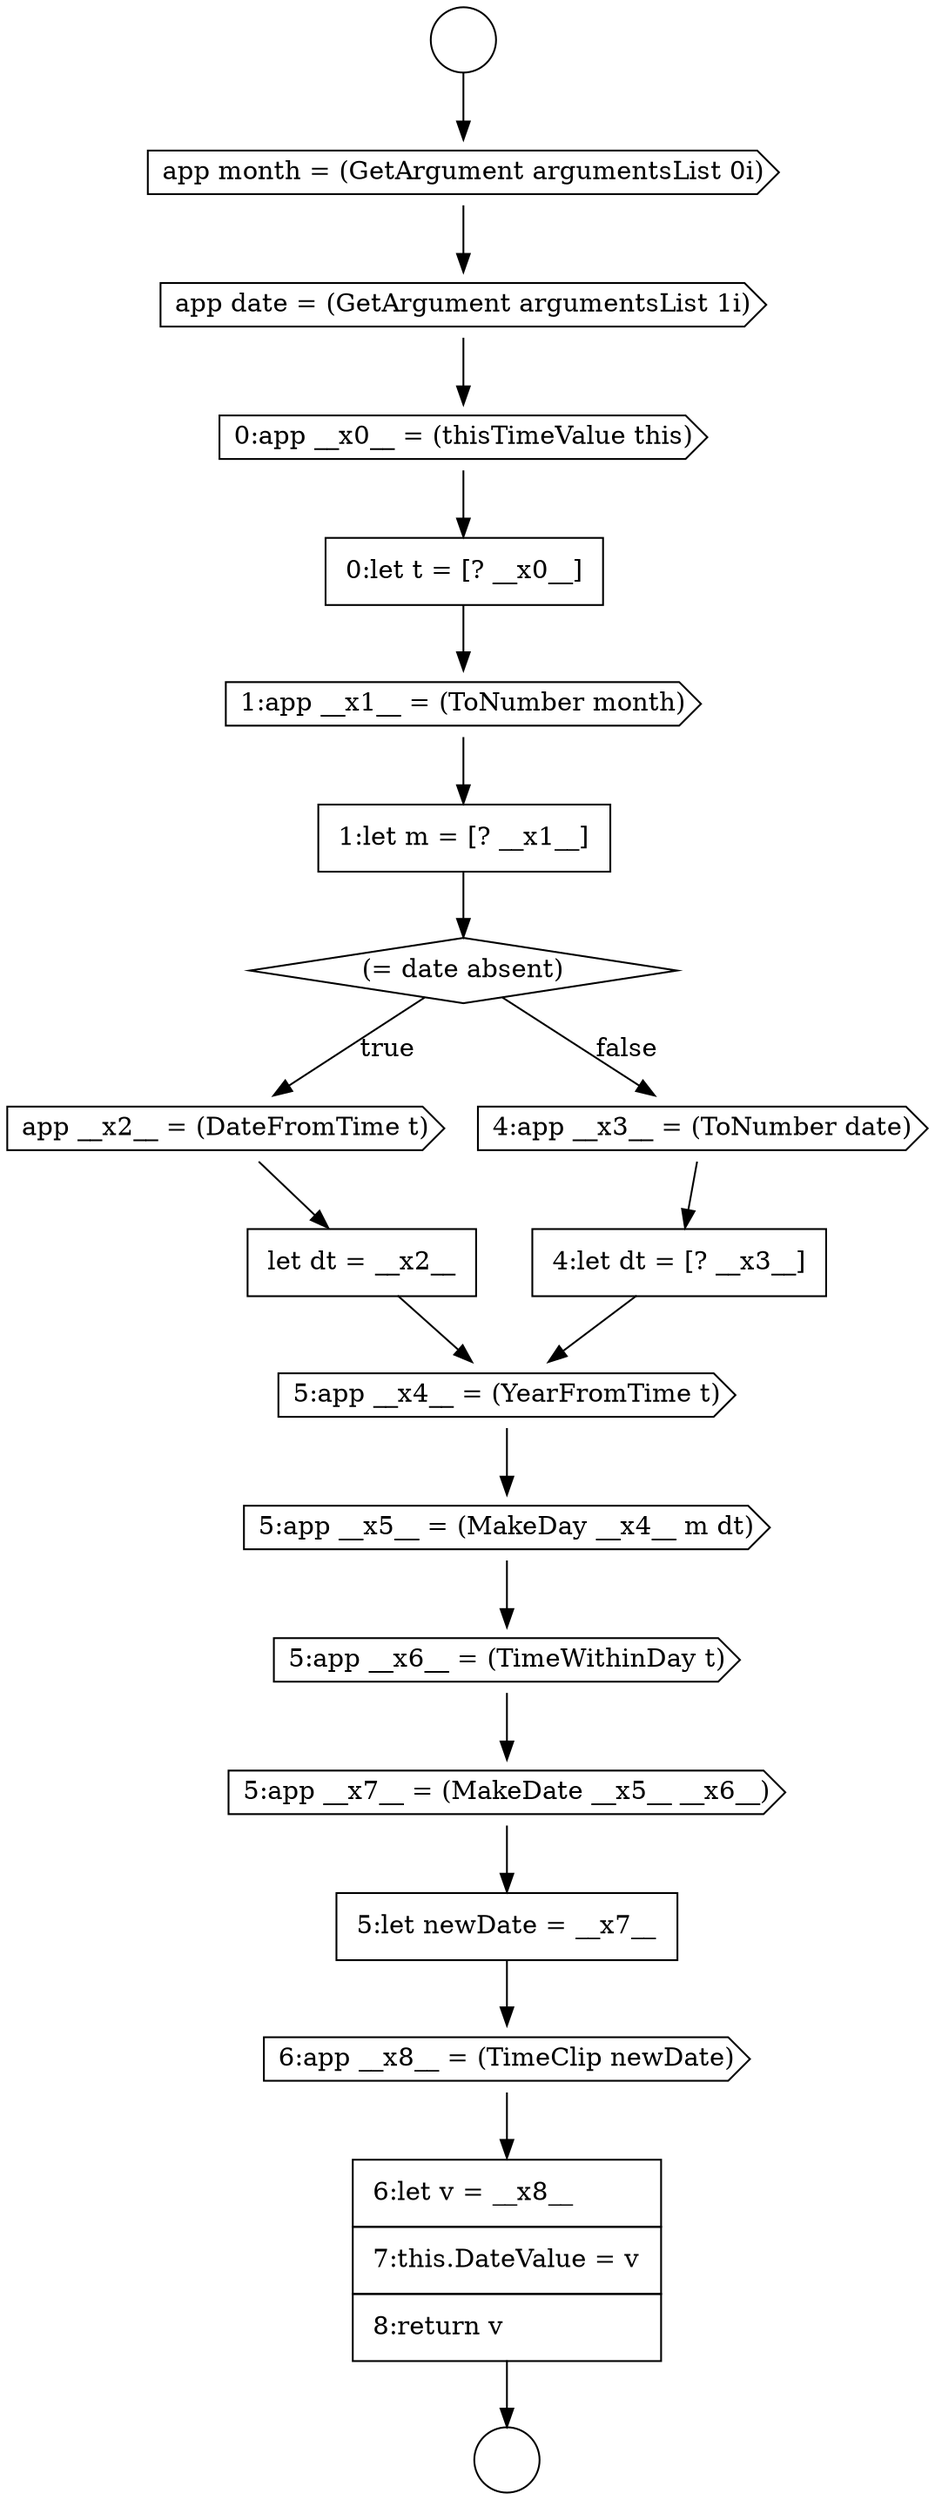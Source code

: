 digraph {
  node11688 [shape=cds, label=<<font color="black">5:app __x4__ = (YearFromTime t)</font>> color="black" fillcolor="white" style=filled]
  node11684 [shape=cds, label=<<font color="black">app __x2__ = (DateFromTime t)</font>> color="black" fillcolor="white" style=filled]
  node11683 [shape=diamond, label=<<font color="black">(= date absent)</font>> color="black" fillcolor="white" style=filled]
  node11682 [shape=none, margin=0, label=<<font color="black">
    <table border="0" cellborder="1" cellspacing="0" cellpadding="10">
      <tr><td align="left">1:let m = [? __x1__]</td></tr>
    </table>
  </font>> color="black" fillcolor="white" style=filled]
  node11678 [shape=cds, label=<<font color="black">app date = (GetArgument argumentsList 1i)</font>> color="black" fillcolor="white" style=filled]
  node11686 [shape=cds, label=<<font color="black">4:app __x3__ = (ToNumber date)</font>> color="black" fillcolor="white" style=filled]
  node11694 [shape=none, margin=0, label=<<font color="black">
    <table border="0" cellborder="1" cellspacing="0" cellpadding="10">
      <tr><td align="left">6:let v = __x8__</td></tr>
      <tr><td align="left">7:this.DateValue = v</td></tr>
      <tr><td align="left">8:return v</td></tr>
    </table>
  </font>> color="black" fillcolor="white" style=filled]
  node11681 [shape=cds, label=<<font color="black">1:app __x1__ = (ToNumber month)</font>> color="black" fillcolor="white" style=filled]
  node11685 [shape=none, margin=0, label=<<font color="black">
    <table border="0" cellborder="1" cellspacing="0" cellpadding="10">
      <tr><td align="left">let dt = __x2__</td></tr>
    </table>
  </font>> color="black" fillcolor="white" style=filled]
  node11675 [shape=circle label=" " color="black" fillcolor="white" style=filled]
  node11676 [shape=circle label=" " color="black" fillcolor="white" style=filled]
  node11691 [shape=cds, label=<<font color="black">5:app __x7__ = (MakeDate __x5__ __x6__)</font>> color="black" fillcolor="white" style=filled]
  node11677 [shape=cds, label=<<font color="black">app month = (GetArgument argumentsList 0i)</font>> color="black" fillcolor="white" style=filled]
  node11687 [shape=none, margin=0, label=<<font color="black">
    <table border="0" cellborder="1" cellspacing="0" cellpadding="10">
      <tr><td align="left">4:let dt = [? __x3__]</td></tr>
    </table>
  </font>> color="black" fillcolor="white" style=filled]
  node11692 [shape=none, margin=0, label=<<font color="black">
    <table border="0" cellborder="1" cellspacing="0" cellpadding="10">
      <tr><td align="left">5:let newDate = __x7__</td></tr>
    </table>
  </font>> color="black" fillcolor="white" style=filled]
  node11693 [shape=cds, label=<<font color="black">6:app __x8__ = (TimeClip newDate)</font>> color="black" fillcolor="white" style=filled]
  node11689 [shape=cds, label=<<font color="black">5:app __x5__ = (MakeDay __x4__ m dt)</font>> color="black" fillcolor="white" style=filled]
  node11679 [shape=cds, label=<<font color="black">0:app __x0__ = (thisTimeValue this)</font>> color="black" fillcolor="white" style=filled]
  node11690 [shape=cds, label=<<font color="black">5:app __x6__ = (TimeWithinDay t)</font>> color="black" fillcolor="white" style=filled]
  node11680 [shape=none, margin=0, label=<<font color="black">
    <table border="0" cellborder="1" cellspacing="0" cellpadding="10">
      <tr><td align="left">0:let t = [? __x0__]</td></tr>
    </table>
  </font>> color="black" fillcolor="white" style=filled]
  node11682 -> node11683 [ color="black"]
  node11694 -> node11676 [ color="black"]
  node11689 -> node11690 [ color="black"]
  node11683 -> node11684 [label=<<font color="black">true</font>> color="black"]
  node11683 -> node11686 [label=<<font color="black">false</font>> color="black"]
  node11687 -> node11688 [ color="black"]
  node11691 -> node11692 [ color="black"]
  node11675 -> node11677 [ color="black"]
  node11678 -> node11679 [ color="black"]
  node11688 -> node11689 [ color="black"]
  node11680 -> node11681 [ color="black"]
  node11679 -> node11680 [ color="black"]
  node11684 -> node11685 [ color="black"]
  node11690 -> node11691 [ color="black"]
  node11693 -> node11694 [ color="black"]
  node11685 -> node11688 [ color="black"]
  node11686 -> node11687 [ color="black"]
  node11677 -> node11678 [ color="black"]
  node11692 -> node11693 [ color="black"]
  node11681 -> node11682 [ color="black"]
}
